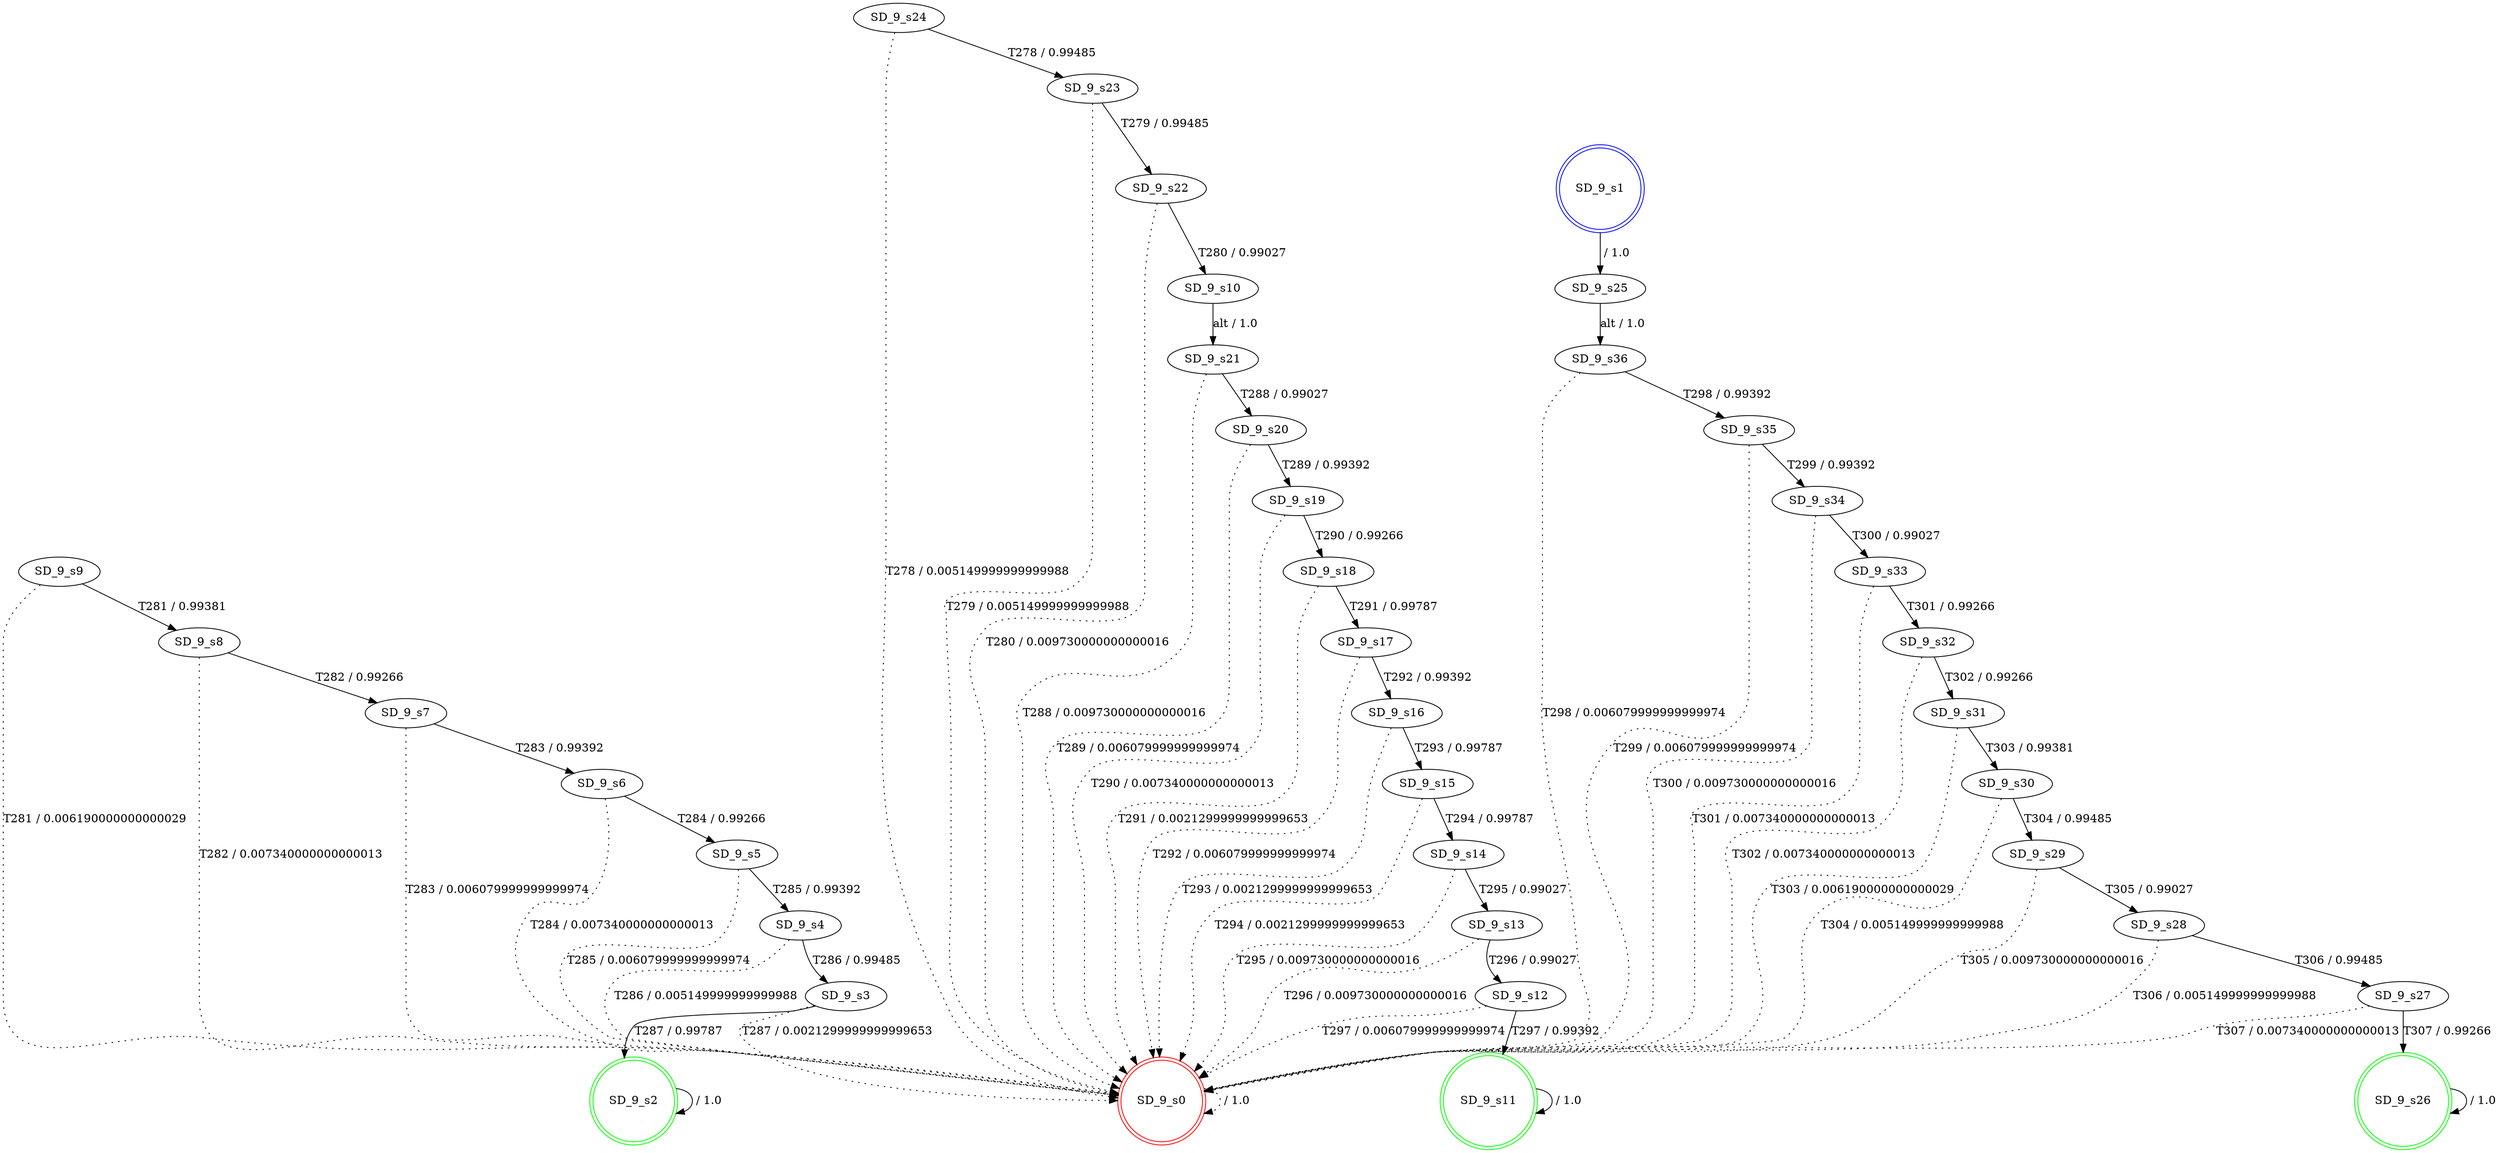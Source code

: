 digraph graphname {
SD_9_s0 [label="SD_9_s0",color=red,shape=doublecircle ];
SD_9_s1 [label="SD_9_s1",color=blue,shape=doublecircle ];
SD_9_s2 [label="SD_9_s2",color=green,shape=doublecircle ];
SD_9_s3 [label="SD_9_s3" ];
SD_9_s4 [label="SD_9_s4" ];
SD_9_s5 [label="SD_9_s5" ];
SD_9_s6 [label="SD_9_s6" ];
SD_9_s7 [label="SD_9_s7" ];
SD_9_s8 [label="SD_9_s8" ];
SD_9_s9 [label="SD_9_s9" ];
SD_9_s10 [label="SD_9_s10" ];
SD_9_s11 [label="SD_9_s11",color=green,shape=doublecircle ];
SD_9_s12 [label="SD_9_s12" ];
SD_9_s13 [label="SD_9_s13" ];
SD_9_s14 [label="SD_9_s14" ];
SD_9_s15 [label="SD_9_s15" ];
SD_9_s16 [label="SD_9_s16" ];
SD_9_s17 [label="SD_9_s17" ];
SD_9_s18 [label="SD_9_s18" ];
SD_9_s19 [label="SD_9_s19" ];
SD_9_s20 [label="SD_9_s20" ];
SD_9_s21 [label="SD_9_s21" ];
SD_9_s22 [label="SD_9_s22" ];
SD_9_s23 [label="SD_9_s23" ];
SD_9_s24 [label="SD_9_s24" ];
SD_9_s25 [label="SD_9_s25" ];
SD_9_s26 [label="SD_9_s26",color=green,shape=doublecircle ];
SD_9_s27 [label="SD_9_s27" ];
SD_9_s28 [label="SD_9_s28" ];
SD_9_s29 [label="SD_9_s29" ];
SD_9_s30 [label="SD_9_s30" ];
SD_9_s31 [label="SD_9_s31" ];
SD_9_s32 [label="SD_9_s32" ];
SD_9_s33 [label="SD_9_s33" ];
SD_9_s34 [label="SD_9_s34" ];
SD_9_s35 [label="SD_9_s35" ];
SD_9_s36 [label="SD_9_s36" ];
SD_9_s0 -> SD_9_s0 [label=" / 1.0", style=dotted];
SD_9_s1 -> SD_9_s25 [label=" / 1.0"];
SD_9_s2 -> SD_9_s2 [label=" / 1.0"];
SD_9_s3 -> SD_9_s2 [label="T287 / 0.99787"];
SD_9_s3 -> SD_9_s0 [label="T287 / 0.0021299999999999653", style=dotted];
SD_9_s4 -> SD_9_s3 [label="T286 / 0.99485"];
SD_9_s4 -> SD_9_s0 [label="T286 / 0.005149999999999988", style=dotted];
SD_9_s5 -> SD_9_s4 [label="T285 / 0.99392"];
SD_9_s5 -> SD_9_s0 [label="T285 / 0.006079999999999974", style=dotted];
SD_9_s6 -> SD_9_s5 [label="T284 / 0.99266"];
SD_9_s6 -> SD_9_s0 [label="T284 / 0.007340000000000013", style=dotted];
SD_9_s7 -> SD_9_s6 [label="T283 / 0.99392"];
SD_9_s7 -> SD_9_s0 [label="T283 / 0.006079999999999974", style=dotted];
SD_9_s8 -> SD_9_s7 [label="T282 / 0.99266"];
SD_9_s8 -> SD_9_s0 [label="T282 / 0.007340000000000013", style=dotted];
SD_9_s9 -> SD_9_s8 [label="T281 / 0.99381"];
SD_9_s9 -> SD_9_s0 [label="T281 / 0.006190000000000029", style=dotted];
SD_9_s10 -> SD_9_s21 [label="alt / 1.0"];
SD_9_s11 -> SD_9_s11 [label=" / 1.0"];
SD_9_s12 -> SD_9_s11 [label="T297 / 0.99392"];
SD_9_s12 -> SD_9_s0 [label="T297 / 0.006079999999999974", style=dotted];
SD_9_s13 -> SD_9_s12 [label="T296 / 0.99027"];
SD_9_s13 -> SD_9_s0 [label="T296 / 0.009730000000000016", style=dotted];
SD_9_s14 -> SD_9_s13 [label="T295 / 0.99027"];
SD_9_s14 -> SD_9_s0 [label="T295 / 0.009730000000000016", style=dotted];
SD_9_s15 -> SD_9_s14 [label="T294 / 0.99787"];
SD_9_s15 -> SD_9_s0 [label="T294 / 0.0021299999999999653", style=dotted];
SD_9_s16 -> SD_9_s15 [label="T293 / 0.99787"];
SD_9_s16 -> SD_9_s0 [label="T293 / 0.0021299999999999653", style=dotted];
SD_9_s17 -> SD_9_s16 [label="T292 / 0.99392"];
SD_9_s17 -> SD_9_s0 [label="T292 / 0.006079999999999974", style=dotted];
SD_9_s18 -> SD_9_s17 [label="T291 / 0.99787"];
SD_9_s18 -> SD_9_s0 [label="T291 / 0.0021299999999999653", style=dotted];
SD_9_s19 -> SD_9_s18 [label="T290 / 0.99266"];
SD_9_s19 -> SD_9_s0 [label="T290 / 0.007340000000000013", style=dotted];
SD_9_s20 -> SD_9_s19 [label="T289 / 0.99392"];
SD_9_s20 -> SD_9_s0 [label="T289 / 0.006079999999999974", style=dotted];
SD_9_s21 -> SD_9_s20 [label="T288 / 0.99027"];
SD_9_s21 -> SD_9_s0 [label="T288 / 0.009730000000000016", style=dotted];
SD_9_s22 -> SD_9_s10 [label="T280 / 0.99027"];
SD_9_s22 -> SD_9_s0 [label="T280 / 0.009730000000000016", style=dotted];
SD_9_s23 -> SD_9_s22 [label="T279 / 0.99485"];
SD_9_s23 -> SD_9_s0 [label="T279 / 0.005149999999999988", style=dotted];
SD_9_s24 -> SD_9_s23 [label="T278 / 0.99485"];
SD_9_s24 -> SD_9_s0 [label="T278 / 0.005149999999999988", style=dotted];
SD_9_s25 -> SD_9_s36 [label="alt / 1.0"];
SD_9_s26 -> SD_9_s26 [label=" / 1.0"];
SD_9_s27 -> SD_9_s26 [label="T307 / 0.99266"];
SD_9_s27 -> SD_9_s0 [label="T307 / 0.007340000000000013", style=dotted];
SD_9_s28 -> SD_9_s27 [label="T306 / 0.99485"];
SD_9_s28 -> SD_9_s0 [label="T306 / 0.005149999999999988", style=dotted];
SD_9_s29 -> SD_9_s28 [label="T305 / 0.99027"];
SD_9_s29 -> SD_9_s0 [label="T305 / 0.009730000000000016", style=dotted];
SD_9_s30 -> SD_9_s29 [label="T304 / 0.99485"];
SD_9_s30 -> SD_9_s0 [label="T304 / 0.005149999999999988", style=dotted];
SD_9_s31 -> SD_9_s30 [label="T303 / 0.99381"];
SD_9_s31 -> SD_9_s0 [label="T303 / 0.006190000000000029", style=dotted];
SD_9_s32 -> SD_9_s31 [label="T302 / 0.99266"];
SD_9_s32 -> SD_9_s0 [label="T302 / 0.007340000000000013", style=dotted];
SD_9_s33 -> SD_9_s32 [label="T301 / 0.99266"];
SD_9_s33 -> SD_9_s0 [label="T301 / 0.007340000000000013", style=dotted];
SD_9_s34 -> SD_9_s33 [label="T300 / 0.99027"];
SD_9_s34 -> SD_9_s0 [label="T300 / 0.009730000000000016", style=dotted];
SD_9_s35 -> SD_9_s34 [label="T299 / 0.99392"];
SD_9_s35 -> SD_9_s0 [label="T299 / 0.006079999999999974", style=dotted];
SD_9_s36 -> SD_9_s35 [label="T298 / 0.99392"];
SD_9_s36 -> SD_9_s0 [label="T298 / 0.006079999999999974", style=dotted];
}
